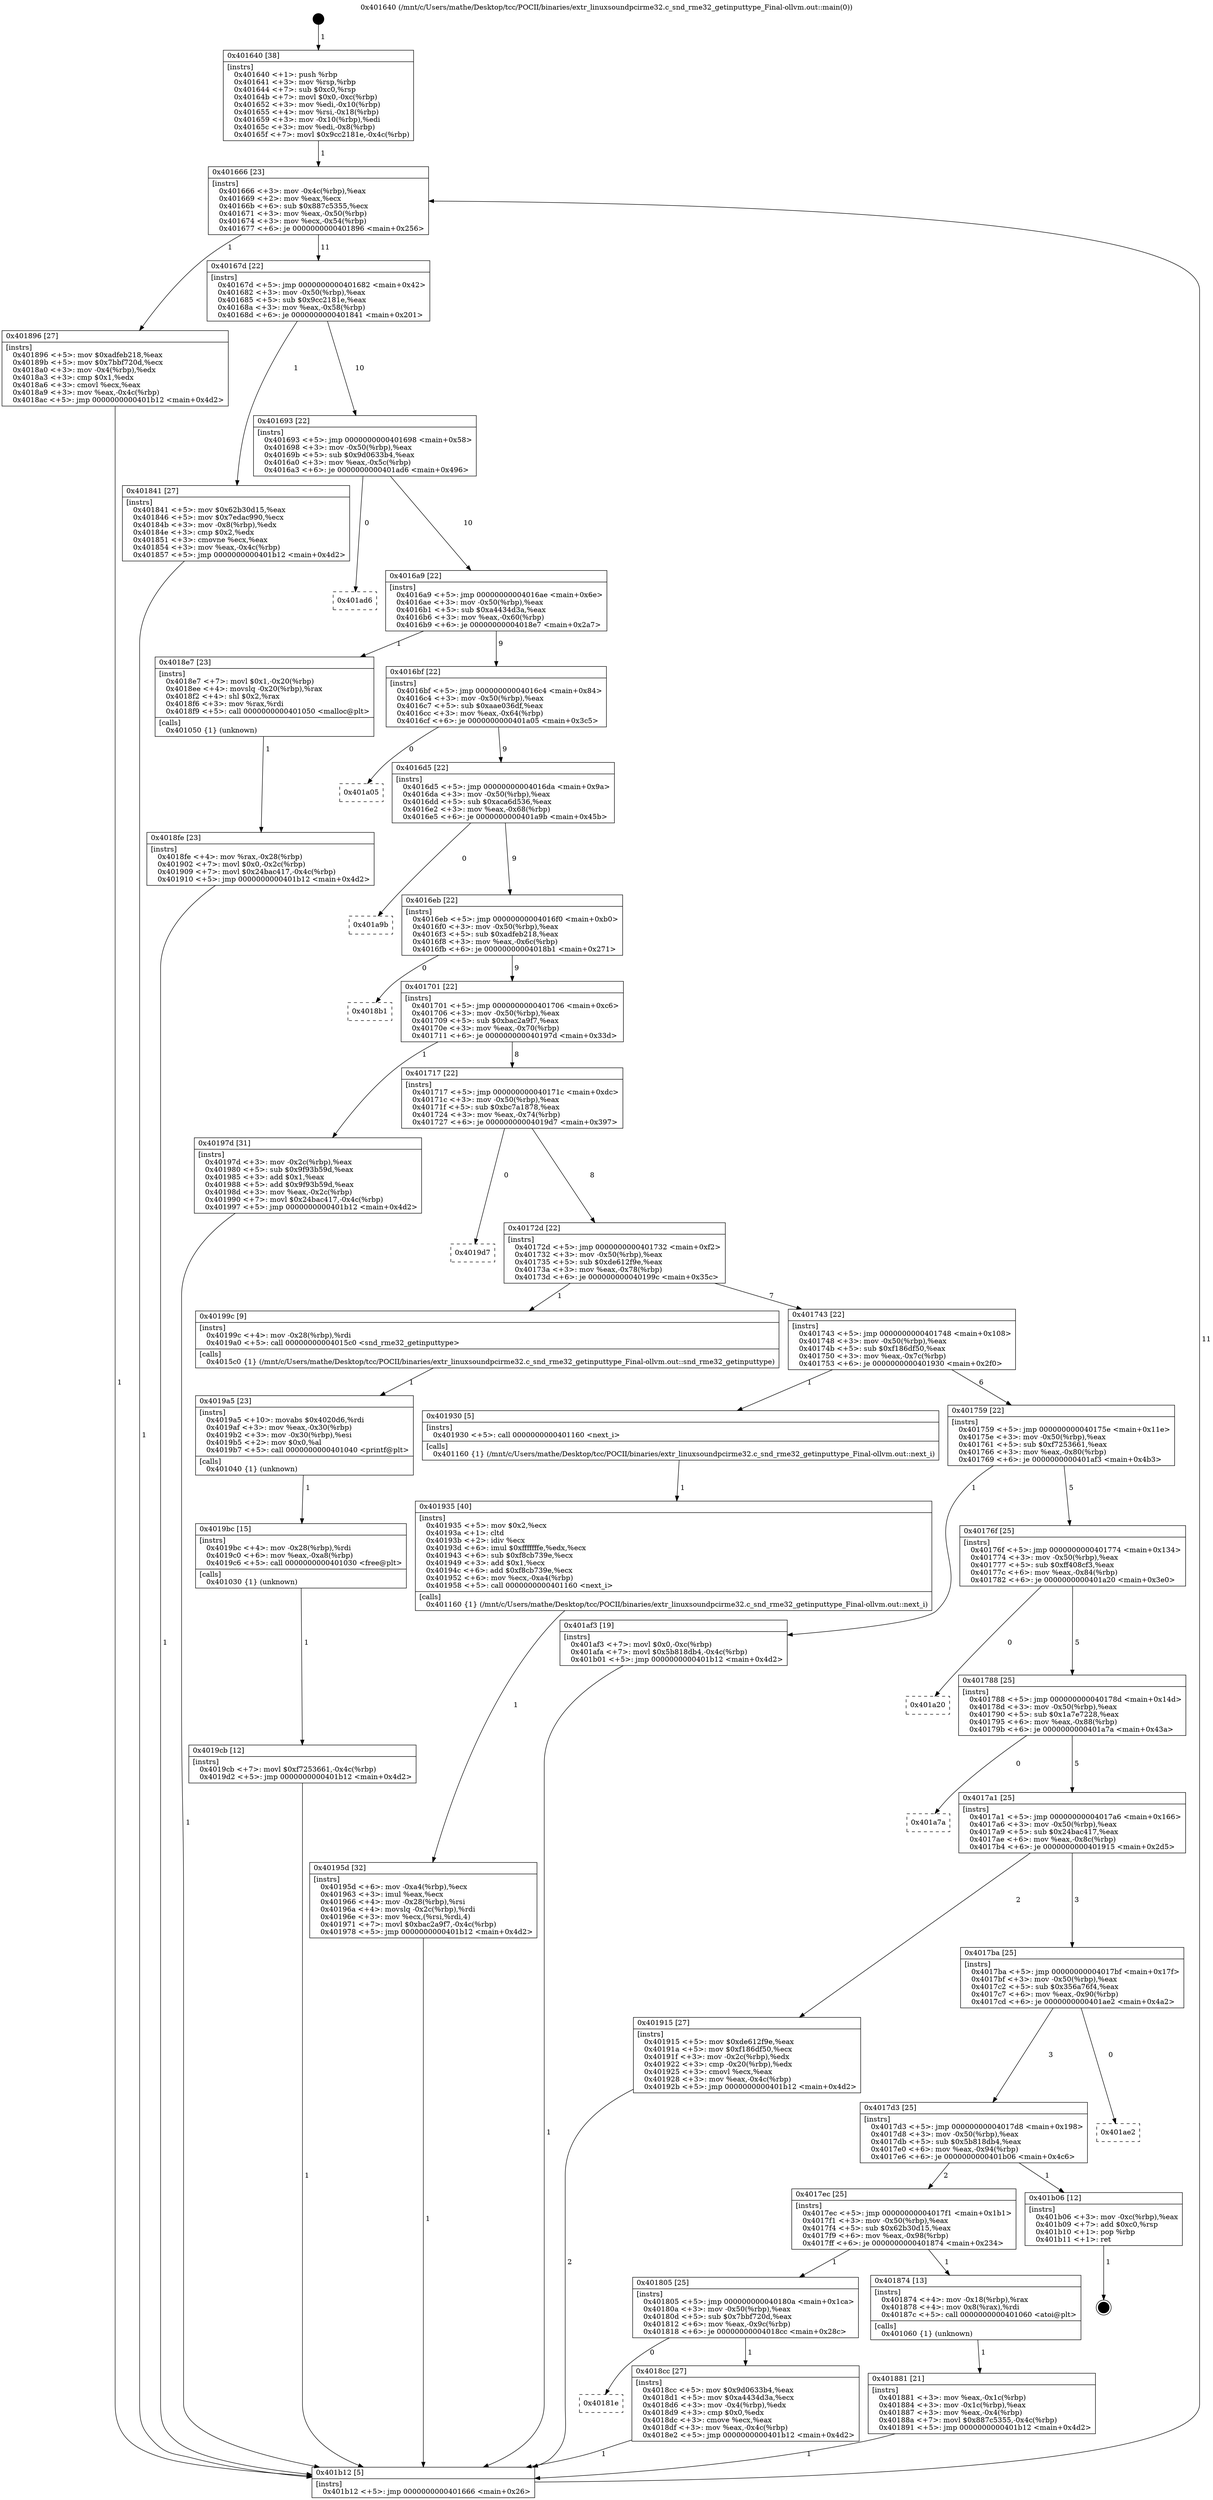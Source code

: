 digraph "0x401640" {
  label = "0x401640 (/mnt/c/Users/mathe/Desktop/tcc/POCII/binaries/extr_linuxsoundpcirme32.c_snd_rme32_getinputtype_Final-ollvm.out::main(0))"
  labelloc = "t"
  node[shape=record]

  Entry [label="",width=0.3,height=0.3,shape=circle,fillcolor=black,style=filled]
  "0x401666" [label="{
     0x401666 [23]\l
     | [instrs]\l
     &nbsp;&nbsp;0x401666 \<+3\>: mov -0x4c(%rbp),%eax\l
     &nbsp;&nbsp;0x401669 \<+2\>: mov %eax,%ecx\l
     &nbsp;&nbsp;0x40166b \<+6\>: sub $0x887c5355,%ecx\l
     &nbsp;&nbsp;0x401671 \<+3\>: mov %eax,-0x50(%rbp)\l
     &nbsp;&nbsp;0x401674 \<+3\>: mov %ecx,-0x54(%rbp)\l
     &nbsp;&nbsp;0x401677 \<+6\>: je 0000000000401896 \<main+0x256\>\l
  }"]
  "0x401896" [label="{
     0x401896 [27]\l
     | [instrs]\l
     &nbsp;&nbsp;0x401896 \<+5\>: mov $0xadfeb218,%eax\l
     &nbsp;&nbsp;0x40189b \<+5\>: mov $0x7bbf720d,%ecx\l
     &nbsp;&nbsp;0x4018a0 \<+3\>: mov -0x4(%rbp),%edx\l
     &nbsp;&nbsp;0x4018a3 \<+3\>: cmp $0x1,%edx\l
     &nbsp;&nbsp;0x4018a6 \<+3\>: cmovl %ecx,%eax\l
     &nbsp;&nbsp;0x4018a9 \<+3\>: mov %eax,-0x4c(%rbp)\l
     &nbsp;&nbsp;0x4018ac \<+5\>: jmp 0000000000401b12 \<main+0x4d2\>\l
  }"]
  "0x40167d" [label="{
     0x40167d [22]\l
     | [instrs]\l
     &nbsp;&nbsp;0x40167d \<+5\>: jmp 0000000000401682 \<main+0x42\>\l
     &nbsp;&nbsp;0x401682 \<+3\>: mov -0x50(%rbp),%eax\l
     &nbsp;&nbsp;0x401685 \<+5\>: sub $0x9cc2181e,%eax\l
     &nbsp;&nbsp;0x40168a \<+3\>: mov %eax,-0x58(%rbp)\l
     &nbsp;&nbsp;0x40168d \<+6\>: je 0000000000401841 \<main+0x201\>\l
  }"]
  Exit [label="",width=0.3,height=0.3,shape=circle,fillcolor=black,style=filled,peripheries=2]
  "0x401841" [label="{
     0x401841 [27]\l
     | [instrs]\l
     &nbsp;&nbsp;0x401841 \<+5\>: mov $0x62b30d15,%eax\l
     &nbsp;&nbsp;0x401846 \<+5\>: mov $0x7edac990,%ecx\l
     &nbsp;&nbsp;0x40184b \<+3\>: mov -0x8(%rbp),%edx\l
     &nbsp;&nbsp;0x40184e \<+3\>: cmp $0x2,%edx\l
     &nbsp;&nbsp;0x401851 \<+3\>: cmovne %ecx,%eax\l
     &nbsp;&nbsp;0x401854 \<+3\>: mov %eax,-0x4c(%rbp)\l
     &nbsp;&nbsp;0x401857 \<+5\>: jmp 0000000000401b12 \<main+0x4d2\>\l
  }"]
  "0x401693" [label="{
     0x401693 [22]\l
     | [instrs]\l
     &nbsp;&nbsp;0x401693 \<+5\>: jmp 0000000000401698 \<main+0x58\>\l
     &nbsp;&nbsp;0x401698 \<+3\>: mov -0x50(%rbp),%eax\l
     &nbsp;&nbsp;0x40169b \<+5\>: sub $0x9d0633b4,%eax\l
     &nbsp;&nbsp;0x4016a0 \<+3\>: mov %eax,-0x5c(%rbp)\l
     &nbsp;&nbsp;0x4016a3 \<+6\>: je 0000000000401ad6 \<main+0x496\>\l
  }"]
  "0x401b12" [label="{
     0x401b12 [5]\l
     | [instrs]\l
     &nbsp;&nbsp;0x401b12 \<+5\>: jmp 0000000000401666 \<main+0x26\>\l
  }"]
  "0x401640" [label="{
     0x401640 [38]\l
     | [instrs]\l
     &nbsp;&nbsp;0x401640 \<+1\>: push %rbp\l
     &nbsp;&nbsp;0x401641 \<+3\>: mov %rsp,%rbp\l
     &nbsp;&nbsp;0x401644 \<+7\>: sub $0xc0,%rsp\l
     &nbsp;&nbsp;0x40164b \<+7\>: movl $0x0,-0xc(%rbp)\l
     &nbsp;&nbsp;0x401652 \<+3\>: mov %edi,-0x10(%rbp)\l
     &nbsp;&nbsp;0x401655 \<+4\>: mov %rsi,-0x18(%rbp)\l
     &nbsp;&nbsp;0x401659 \<+3\>: mov -0x10(%rbp),%edi\l
     &nbsp;&nbsp;0x40165c \<+3\>: mov %edi,-0x8(%rbp)\l
     &nbsp;&nbsp;0x40165f \<+7\>: movl $0x9cc2181e,-0x4c(%rbp)\l
  }"]
  "0x4019cb" [label="{
     0x4019cb [12]\l
     | [instrs]\l
     &nbsp;&nbsp;0x4019cb \<+7\>: movl $0xf7253661,-0x4c(%rbp)\l
     &nbsp;&nbsp;0x4019d2 \<+5\>: jmp 0000000000401b12 \<main+0x4d2\>\l
  }"]
  "0x401ad6" [label="{
     0x401ad6\l
  }", style=dashed]
  "0x4016a9" [label="{
     0x4016a9 [22]\l
     | [instrs]\l
     &nbsp;&nbsp;0x4016a9 \<+5\>: jmp 00000000004016ae \<main+0x6e\>\l
     &nbsp;&nbsp;0x4016ae \<+3\>: mov -0x50(%rbp),%eax\l
     &nbsp;&nbsp;0x4016b1 \<+5\>: sub $0xa4434d3a,%eax\l
     &nbsp;&nbsp;0x4016b6 \<+3\>: mov %eax,-0x60(%rbp)\l
     &nbsp;&nbsp;0x4016b9 \<+6\>: je 00000000004018e7 \<main+0x2a7\>\l
  }"]
  "0x4019bc" [label="{
     0x4019bc [15]\l
     | [instrs]\l
     &nbsp;&nbsp;0x4019bc \<+4\>: mov -0x28(%rbp),%rdi\l
     &nbsp;&nbsp;0x4019c0 \<+6\>: mov %eax,-0xa8(%rbp)\l
     &nbsp;&nbsp;0x4019c6 \<+5\>: call 0000000000401030 \<free@plt\>\l
     | [calls]\l
     &nbsp;&nbsp;0x401030 \{1\} (unknown)\l
  }"]
  "0x4018e7" [label="{
     0x4018e7 [23]\l
     | [instrs]\l
     &nbsp;&nbsp;0x4018e7 \<+7\>: movl $0x1,-0x20(%rbp)\l
     &nbsp;&nbsp;0x4018ee \<+4\>: movslq -0x20(%rbp),%rax\l
     &nbsp;&nbsp;0x4018f2 \<+4\>: shl $0x2,%rax\l
     &nbsp;&nbsp;0x4018f6 \<+3\>: mov %rax,%rdi\l
     &nbsp;&nbsp;0x4018f9 \<+5\>: call 0000000000401050 \<malloc@plt\>\l
     | [calls]\l
     &nbsp;&nbsp;0x401050 \{1\} (unknown)\l
  }"]
  "0x4016bf" [label="{
     0x4016bf [22]\l
     | [instrs]\l
     &nbsp;&nbsp;0x4016bf \<+5\>: jmp 00000000004016c4 \<main+0x84\>\l
     &nbsp;&nbsp;0x4016c4 \<+3\>: mov -0x50(%rbp),%eax\l
     &nbsp;&nbsp;0x4016c7 \<+5\>: sub $0xaae036df,%eax\l
     &nbsp;&nbsp;0x4016cc \<+3\>: mov %eax,-0x64(%rbp)\l
     &nbsp;&nbsp;0x4016cf \<+6\>: je 0000000000401a05 \<main+0x3c5\>\l
  }"]
  "0x4019a5" [label="{
     0x4019a5 [23]\l
     | [instrs]\l
     &nbsp;&nbsp;0x4019a5 \<+10\>: movabs $0x4020d6,%rdi\l
     &nbsp;&nbsp;0x4019af \<+3\>: mov %eax,-0x30(%rbp)\l
     &nbsp;&nbsp;0x4019b2 \<+3\>: mov -0x30(%rbp),%esi\l
     &nbsp;&nbsp;0x4019b5 \<+2\>: mov $0x0,%al\l
     &nbsp;&nbsp;0x4019b7 \<+5\>: call 0000000000401040 \<printf@plt\>\l
     | [calls]\l
     &nbsp;&nbsp;0x401040 \{1\} (unknown)\l
  }"]
  "0x401a05" [label="{
     0x401a05\l
  }", style=dashed]
  "0x4016d5" [label="{
     0x4016d5 [22]\l
     | [instrs]\l
     &nbsp;&nbsp;0x4016d5 \<+5\>: jmp 00000000004016da \<main+0x9a\>\l
     &nbsp;&nbsp;0x4016da \<+3\>: mov -0x50(%rbp),%eax\l
     &nbsp;&nbsp;0x4016dd \<+5\>: sub $0xaca6d536,%eax\l
     &nbsp;&nbsp;0x4016e2 \<+3\>: mov %eax,-0x68(%rbp)\l
     &nbsp;&nbsp;0x4016e5 \<+6\>: je 0000000000401a9b \<main+0x45b\>\l
  }"]
  "0x40195d" [label="{
     0x40195d [32]\l
     | [instrs]\l
     &nbsp;&nbsp;0x40195d \<+6\>: mov -0xa4(%rbp),%ecx\l
     &nbsp;&nbsp;0x401963 \<+3\>: imul %eax,%ecx\l
     &nbsp;&nbsp;0x401966 \<+4\>: mov -0x28(%rbp),%rsi\l
     &nbsp;&nbsp;0x40196a \<+4\>: movslq -0x2c(%rbp),%rdi\l
     &nbsp;&nbsp;0x40196e \<+3\>: mov %ecx,(%rsi,%rdi,4)\l
     &nbsp;&nbsp;0x401971 \<+7\>: movl $0xbac2a9f7,-0x4c(%rbp)\l
     &nbsp;&nbsp;0x401978 \<+5\>: jmp 0000000000401b12 \<main+0x4d2\>\l
  }"]
  "0x401a9b" [label="{
     0x401a9b\l
  }", style=dashed]
  "0x4016eb" [label="{
     0x4016eb [22]\l
     | [instrs]\l
     &nbsp;&nbsp;0x4016eb \<+5\>: jmp 00000000004016f0 \<main+0xb0\>\l
     &nbsp;&nbsp;0x4016f0 \<+3\>: mov -0x50(%rbp),%eax\l
     &nbsp;&nbsp;0x4016f3 \<+5\>: sub $0xadfeb218,%eax\l
     &nbsp;&nbsp;0x4016f8 \<+3\>: mov %eax,-0x6c(%rbp)\l
     &nbsp;&nbsp;0x4016fb \<+6\>: je 00000000004018b1 \<main+0x271\>\l
  }"]
  "0x401935" [label="{
     0x401935 [40]\l
     | [instrs]\l
     &nbsp;&nbsp;0x401935 \<+5\>: mov $0x2,%ecx\l
     &nbsp;&nbsp;0x40193a \<+1\>: cltd\l
     &nbsp;&nbsp;0x40193b \<+2\>: idiv %ecx\l
     &nbsp;&nbsp;0x40193d \<+6\>: imul $0xfffffffe,%edx,%ecx\l
     &nbsp;&nbsp;0x401943 \<+6\>: sub $0xf8cb739e,%ecx\l
     &nbsp;&nbsp;0x401949 \<+3\>: add $0x1,%ecx\l
     &nbsp;&nbsp;0x40194c \<+6\>: add $0xf8cb739e,%ecx\l
     &nbsp;&nbsp;0x401952 \<+6\>: mov %ecx,-0xa4(%rbp)\l
     &nbsp;&nbsp;0x401958 \<+5\>: call 0000000000401160 \<next_i\>\l
     | [calls]\l
     &nbsp;&nbsp;0x401160 \{1\} (/mnt/c/Users/mathe/Desktop/tcc/POCII/binaries/extr_linuxsoundpcirme32.c_snd_rme32_getinputtype_Final-ollvm.out::next_i)\l
  }"]
  "0x4018b1" [label="{
     0x4018b1\l
  }", style=dashed]
  "0x401701" [label="{
     0x401701 [22]\l
     | [instrs]\l
     &nbsp;&nbsp;0x401701 \<+5\>: jmp 0000000000401706 \<main+0xc6\>\l
     &nbsp;&nbsp;0x401706 \<+3\>: mov -0x50(%rbp),%eax\l
     &nbsp;&nbsp;0x401709 \<+5\>: sub $0xbac2a9f7,%eax\l
     &nbsp;&nbsp;0x40170e \<+3\>: mov %eax,-0x70(%rbp)\l
     &nbsp;&nbsp;0x401711 \<+6\>: je 000000000040197d \<main+0x33d\>\l
  }"]
  "0x4018fe" [label="{
     0x4018fe [23]\l
     | [instrs]\l
     &nbsp;&nbsp;0x4018fe \<+4\>: mov %rax,-0x28(%rbp)\l
     &nbsp;&nbsp;0x401902 \<+7\>: movl $0x0,-0x2c(%rbp)\l
     &nbsp;&nbsp;0x401909 \<+7\>: movl $0x24bac417,-0x4c(%rbp)\l
     &nbsp;&nbsp;0x401910 \<+5\>: jmp 0000000000401b12 \<main+0x4d2\>\l
  }"]
  "0x40197d" [label="{
     0x40197d [31]\l
     | [instrs]\l
     &nbsp;&nbsp;0x40197d \<+3\>: mov -0x2c(%rbp),%eax\l
     &nbsp;&nbsp;0x401980 \<+5\>: sub $0x9f93b59d,%eax\l
     &nbsp;&nbsp;0x401985 \<+3\>: add $0x1,%eax\l
     &nbsp;&nbsp;0x401988 \<+5\>: add $0x9f93b59d,%eax\l
     &nbsp;&nbsp;0x40198d \<+3\>: mov %eax,-0x2c(%rbp)\l
     &nbsp;&nbsp;0x401990 \<+7\>: movl $0x24bac417,-0x4c(%rbp)\l
     &nbsp;&nbsp;0x401997 \<+5\>: jmp 0000000000401b12 \<main+0x4d2\>\l
  }"]
  "0x401717" [label="{
     0x401717 [22]\l
     | [instrs]\l
     &nbsp;&nbsp;0x401717 \<+5\>: jmp 000000000040171c \<main+0xdc\>\l
     &nbsp;&nbsp;0x40171c \<+3\>: mov -0x50(%rbp),%eax\l
     &nbsp;&nbsp;0x40171f \<+5\>: sub $0xbc7a1878,%eax\l
     &nbsp;&nbsp;0x401724 \<+3\>: mov %eax,-0x74(%rbp)\l
     &nbsp;&nbsp;0x401727 \<+6\>: je 00000000004019d7 \<main+0x397\>\l
  }"]
  "0x40181e" [label="{
     0x40181e\l
  }", style=dashed]
  "0x4019d7" [label="{
     0x4019d7\l
  }", style=dashed]
  "0x40172d" [label="{
     0x40172d [22]\l
     | [instrs]\l
     &nbsp;&nbsp;0x40172d \<+5\>: jmp 0000000000401732 \<main+0xf2\>\l
     &nbsp;&nbsp;0x401732 \<+3\>: mov -0x50(%rbp),%eax\l
     &nbsp;&nbsp;0x401735 \<+5\>: sub $0xde612f9e,%eax\l
     &nbsp;&nbsp;0x40173a \<+3\>: mov %eax,-0x78(%rbp)\l
     &nbsp;&nbsp;0x40173d \<+6\>: je 000000000040199c \<main+0x35c\>\l
  }"]
  "0x4018cc" [label="{
     0x4018cc [27]\l
     | [instrs]\l
     &nbsp;&nbsp;0x4018cc \<+5\>: mov $0x9d0633b4,%eax\l
     &nbsp;&nbsp;0x4018d1 \<+5\>: mov $0xa4434d3a,%ecx\l
     &nbsp;&nbsp;0x4018d6 \<+3\>: mov -0x4(%rbp),%edx\l
     &nbsp;&nbsp;0x4018d9 \<+3\>: cmp $0x0,%edx\l
     &nbsp;&nbsp;0x4018dc \<+3\>: cmove %ecx,%eax\l
     &nbsp;&nbsp;0x4018df \<+3\>: mov %eax,-0x4c(%rbp)\l
     &nbsp;&nbsp;0x4018e2 \<+5\>: jmp 0000000000401b12 \<main+0x4d2\>\l
  }"]
  "0x40199c" [label="{
     0x40199c [9]\l
     | [instrs]\l
     &nbsp;&nbsp;0x40199c \<+4\>: mov -0x28(%rbp),%rdi\l
     &nbsp;&nbsp;0x4019a0 \<+5\>: call 00000000004015c0 \<snd_rme32_getinputtype\>\l
     | [calls]\l
     &nbsp;&nbsp;0x4015c0 \{1\} (/mnt/c/Users/mathe/Desktop/tcc/POCII/binaries/extr_linuxsoundpcirme32.c_snd_rme32_getinputtype_Final-ollvm.out::snd_rme32_getinputtype)\l
  }"]
  "0x401743" [label="{
     0x401743 [22]\l
     | [instrs]\l
     &nbsp;&nbsp;0x401743 \<+5\>: jmp 0000000000401748 \<main+0x108\>\l
     &nbsp;&nbsp;0x401748 \<+3\>: mov -0x50(%rbp),%eax\l
     &nbsp;&nbsp;0x40174b \<+5\>: sub $0xf186df50,%eax\l
     &nbsp;&nbsp;0x401750 \<+3\>: mov %eax,-0x7c(%rbp)\l
     &nbsp;&nbsp;0x401753 \<+6\>: je 0000000000401930 \<main+0x2f0\>\l
  }"]
  "0x401881" [label="{
     0x401881 [21]\l
     | [instrs]\l
     &nbsp;&nbsp;0x401881 \<+3\>: mov %eax,-0x1c(%rbp)\l
     &nbsp;&nbsp;0x401884 \<+3\>: mov -0x1c(%rbp),%eax\l
     &nbsp;&nbsp;0x401887 \<+3\>: mov %eax,-0x4(%rbp)\l
     &nbsp;&nbsp;0x40188a \<+7\>: movl $0x887c5355,-0x4c(%rbp)\l
     &nbsp;&nbsp;0x401891 \<+5\>: jmp 0000000000401b12 \<main+0x4d2\>\l
  }"]
  "0x401930" [label="{
     0x401930 [5]\l
     | [instrs]\l
     &nbsp;&nbsp;0x401930 \<+5\>: call 0000000000401160 \<next_i\>\l
     | [calls]\l
     &nbsp;&nbsp;0x401160 \{1\} (/mnt/c/Users/mathe/Desktop/tcc/POCII/binaries/extr_linuxsoundpcirme32.c_snd_rme32_getinputtype_Final-ollvm.out::next_i)\l
  }"]
  "0x401759" [label="{
     0x401759 [22]\l
     | [instrs]\l
     &nbsp;&nbsp;0x401759 \<+5\>: jmp 000000000040175e \<main+0x11e\>\l
     &nbsp;&nbsp;0x40175e \<+3\>: mov -0x50(%rbp),%eax\l
     &nbsp;&nbsp;0x401761 \<+5\>: sub $0xf7253661,%eax\l
     &nbsp;&nbsp;0x401766 \<+3\>: mov %eax,-0x80(%rbp)\l
     &nbsp;&nbsp;0x401769 \<+6\>: je 0000000000401af3 \<main+0x4b3\>\l
  }"]
  "0x401805" [label="{
     0x401805 [25]\l
     | [instrs]\l
     &nbsp;&nbsp;0x401805 \<+5\>: jmp 000000000040180a \<main+0x1ca\>\l
     &nbsp;&nbsp;0x40180a \<+3\>: mov -0x50(%rbp),%eax\l
     &nbsp;&nbsp;0x40180d \<+5\>: sub $0x7bbf720d,%eax\l
     &nbsp;&nbsp;0x401812 \<+6\>: mov %eax,-0x9c(%rbp)\l
     &nbsp;&nbsp;0x401818 \<+6\>: je 00000000004018cc \<main+0x28c\>\l
  }"]
  "0x401af3" [label="{
     0x401af3 [19]\l
     | [instrs]\l
     &nbsp;&nbsp;0x401af3 \<+7\>: movl $0x0,-0xc(%rbp)\l
     &nbsp;&nbsp;0x401afa \<+7\>: movl $0x5b818db4,-0x4c(%rbp)\l
     &nbsp;&nbsp;0x401b01 \<+5\>: jmp 0000000000401b12 \<main+0x4d2\>\l
  }"]
  "0x40176f" [label="{
     0x40176f [25]\l
     | [instrs]\l
     &nbsp;&nbsp;0x40176f \<+5\>: jmp 0000000000401774 \<main+0x134\>\l
     &nbsp;&nbsp;0x401774 \<+3\>: mov -0x50(%rbp),%eax\l
     &nbsp;&nbsp;0x401777 \<+5\>: sub $0xff408cf3,%eax\l
     &nbsp;&nbsp;0x40177c \<+6\>: mov %eax,-0x84(%rbp)\l
     &nbsp;&nbsp;0x401782 \<+6\>: je 0000000000401a20 \<main+0x3e0\>\l
  }"]
  "0x401874" [label="{
     0x401874 [13]\l
     | [instrs]\l
     &nbsp;&nbsp;0x401874 \<+4\>: mov -0x18(%rbp),%rax\l
     &nbsp;&nbsp;0x401878 \<+4\>: mov 0x8(%rax),%rdi\l
     &nbsp;&nbsp;0x40187c \<+5\>: call 0000000000401060 \<atoi@plt\>\l
     | [calls]\l
     &nbsp;&nbsp;0x401060 \{1\} (unknown)\l
  }"]
  "0x401a20" [label="{
     0x401a20\l
  }", style=dashed]
  "0x401788" [label="{
     0x401788 [25]\l
     | [instrs]\l
     &nbsp;&nbsp;0x401788 \<+5\>: jmp 000000000040178d \<main+0x14d\>\l
     &nbsp;&nbsp;0x40178d \<+3\>: mov -0x50(%rbp),%eax\l
     &nbsp;&nbsp;0x401790 \<+5\>: sub $0x1a7e7228,%eax\l
     &nbsp;&nbsp;0x401795 \<+6\>: mov %eax,-0x88(%rbp)\l
     &nbsp;&nbsp;0x40179b \<+6\>: je 0000000000401a7a \<main+0x43a\>\l
  }"]
  "0x4017ec" [label="{
     0x4017ec [25]\l
     | [instrs]\l
     &nbsp;&nbsp;0x4017ec \<+5\>: jmp 00000000004017f1 \<main+0x1b1\>\l
     &nbsp;&nbsp;0x4017f1 \<+3\>: mov -0x50(%rbp),%eax\l
     &nbsp;&nbsp;0x4017f4 \<+5\>: sub $0x62b30d15,%eax\l
     &nbsp;&nbsp;0x4017f9 \<+6\>: mov %eax,-0x98(%rbp)\l
     &nbsp;&nbsp;0x4017ff \<+6\>: je 0000000000401874 \<main+0x234\>\l
  }"]
  "0x401a7a" [label="{
     0x401a7a\l
  }", style=dashed]
  "0x4017a1" [label="{
     0x4017a1 [25]\l
     | [instrs]\l
     &nbsp;&nbsp;0x4017a1 \<+5\>: jmp 00000000004017a6 \<main+0x166\>\l
     &nbsp;&nbsp;0x4017a6 \<+3\>: mov -0x50(%rbp),%eax\l
     &nbsp;&nbsp;0x4017a9 \<+5\>: sub $0x24bac417,%eax\l
     &nbsp;&nbsp;0x4017ae \<+6\>: mov %eax,-0x8c(%rbp)\l
     &nbsp;&nbsp;0x4017b4 \<+6\>: je 0000000000401915 \<main+0x2d5\>\l
  }"]
  "0x401b06" [label="{
     0x401b06 [12]\l
     | [instrs]\l
     &nbsp;&nbsp;0x401b06 \<+3\>: mov -0xc(%rbp),%eax\l
     &nbsp;&nbsp;0x401b09 \<+7\>: add $0xc0,%rsp\l
     &nbsp;&nbsp;0x401b10 \<+1\>: pop %rbp\l
     &nbsp;&nbsp;0x401b11 \<+1\>: ret\l
  }"]
  "0x401915" [label="{
     0x401915 [27]\l
     | [instrs]\l
     &nbsp;&nbsp;0x401915 \<+5\>: mov $0xde612f9e,%eax\l
     &nbsp;&nbsp;0x40191a \<+5\>: mov $0xf186df50,%ecx\l
     &nbsp;&nbsp;0x40191f \<+3\>: mov -0x2c(%rbp),%edx\l
     &nbsp;&nbsp;0x401922 \<+3\>: cmp -0x20(%rbp),%edx\l
     &nbsp;&nbsp;0x401925 \<+3\>: cmovl %ecx,%eax\l
     &nbsp;&nbsp;0x401928 \<+3\>: mov %eax,-0x4c(%rbp)\l
     &nbsp;&nbsp;0x40192b \<+5\>: jmp 0000000000401b12 \<main+0x4d2\>\l
  }"]
  "0x4017ba" [label="{
     0x4017ba [25]\l
     | [instrs]\l
     &nbsp;&nbsp;0x4017ba \<+5\>: jmp 00000000004017bf \<main+0x17f\>\l
     &nbsp;&nbsp;0x4017bf \<+3\>: mov -0x50(%rbp),%eax\l
     &nbsp;&nbsp;0x4017c2 \<+5\>: sub $0x356a76f4,%eax\l
     &nbsp;&nbsp;0x4017c7 \<+6\>: mov %eax,-0x90(%rbp)\l
     &nbsp;&nbsp;0x4017cd \<+6\>: je 0000000000401ae2 \<main+0x4a2\>\l
  }"]
  "0x4017d3" [label="{
     0x4017d3 [25]\l
     | [instrs]\l
     &nbsp;&nbsp;0x4017d3 \<+5\>: jmp 00000000004017d8 \<main+0x198\>\l
     &nbsp;&nbsp;0x4017d8 \<+3\>: mov -0x50(%rbp),%eax\l
     &nbsp;&nbsp;0x4017db \<+5\>: sub $0x5b818db4,%eax\l
     &nbsp;&nbsp;0x4017e0 \<+6\>: mov %eax,-0x94(%rbp)\l
     &nbsp;&nbsp;0x4017e6 \<+6\>: je 0000000000401b06 \<main+0x4c6\>\l
  }"]
  "0x401ae2" [label="{
     0x401ae2\l
  }", style=dashed]
  Entry -> "0x401640" [label=" 1"]
  "0x401666" -> "0x401896" [label=" 1"]
  "0x401666" -> "0x40167d" [label=" 11"]
  "0x401b06" -> Exit [label=" 1"]
  "0x40167d" -> "0x401841" [label=" 1"]
  "0x40167d" -> "0x401693" [label=" 10"]
  "0x401841" -> "0x401b12" [label=" 1"]
  "0x401640" -> "0x401666" [label=" 1"]
  "0x401b12" -> "0x401666" [label=" 11"]
  "0x401af3" -> "0x401b12" [label=" 1"]
  "0x401693" -> "0x401ad6" [label=" 0"]
  "0x401693" -> "0x4016a9" [label=" 10"]
  "0x4019cb" -> "0x401b12" [label=" 1"]
  "0x4016a9" -> "0x4018e7" [label=" 1"]
  "0x4016a9" -> "0x4016bf" [label=" 9"]
  "0x4019bc" -> "0x4019cb" [label=" 1"]
  "0x4016bf" -> "0x401a05" [label=" 0"]
  "0x4016bf" -> "0x4016d5" [label=" 9"]
  "0x4019a5" -> "0x4019bc" [label=" 1"]
  "0x4016d5" -> "0x401a9b" [label=" 0"]
  "0x4016d5" -> "0x4016eb" [label=" 9"]
  "0x40199c" -> "0x4019a5" [label=" 1"]
  "0x4016eb" -> "0x4018b1" [label=" 0"]
  "0x4016eb" -> "0x401701" [label=" 9"]
  "0x40197d" -> "0x401b12" [label=" 1"]
  "0x401701" -> "0x40197d" [label=" 1"]
  "0x401701" -> "0x401717" [label=" 8"]
  "0x40195d" -> "0x401b12" [label=" 1"]
  "0x401717" -> "0x4019d7" [label=" 0"]
  "0x401717" -> "0x40172d" [label=" 8"]
  "0x401935" -> "0x40195d" [label=" 1"]
  "0x40172d" -> "0x40199c" [label=" 1"]
  "0x40172d" -> "0x401743" [label=" 7"]
  "0x401930" -> "0x401935" [label=" 1"]
  "0x401743" -> "0x401930" [label=" 1"]
  "0x401743" -> "0x401759" [label=" 6"]
  "0x4018fe" -> "0x401b12" [label=" 1"]
  "0x401759" -> "0x401af3" [label=" 1"]
  "0x401759" -> "0x40176f" [label=" 5"]
  "0x4018e7" -> "0x4018fe" [label=" 1"]
  "0x40176f" -> "0x401a20" [label=" 0"]
  "0x40176f" -> "0x401788" [label=" 5"]
  "0x4018cc" -> "0x401b12" [label=" 1"]
  "0x401788" -> "0x401a7a" [label=" 0"]
  "0x401788" -> "0x4017a1" [label=" 5"]
  "0x401805" -> "0x4018cc" [label=" 1"]
  "0x4017a1" -> "0x401915" [label=" 2"]
  "0x4017a1" -> "0x4017ba" [label=" 3"]
  "0x401915" -> "0x401b12" [label=" 2"]
  "0x4017ba" -> "0x401ae2" [label=" 0"]
  "0x4017ba" -> "0x4017d3" [label=" 3"]
  "0x401896" -> "0x401b12" [label=" 1"]
  "0x4017d3" -> "0x401b06" [label=" 1"]
  "0x4017d3" -> "0x4017ec" [label=" 2"]
  "0x401805" -> "0x40181e" [label=" 0"]
  "0x4017ec" -> "0x401874" [label=" 1"]
  "0x4017ec" -> "0x401805" [label=" 1"]
  "0x401874" -> "0x401881" [label=" 1"]
  "0x401881" -> "0x401b12" [label=" 1"]
}
